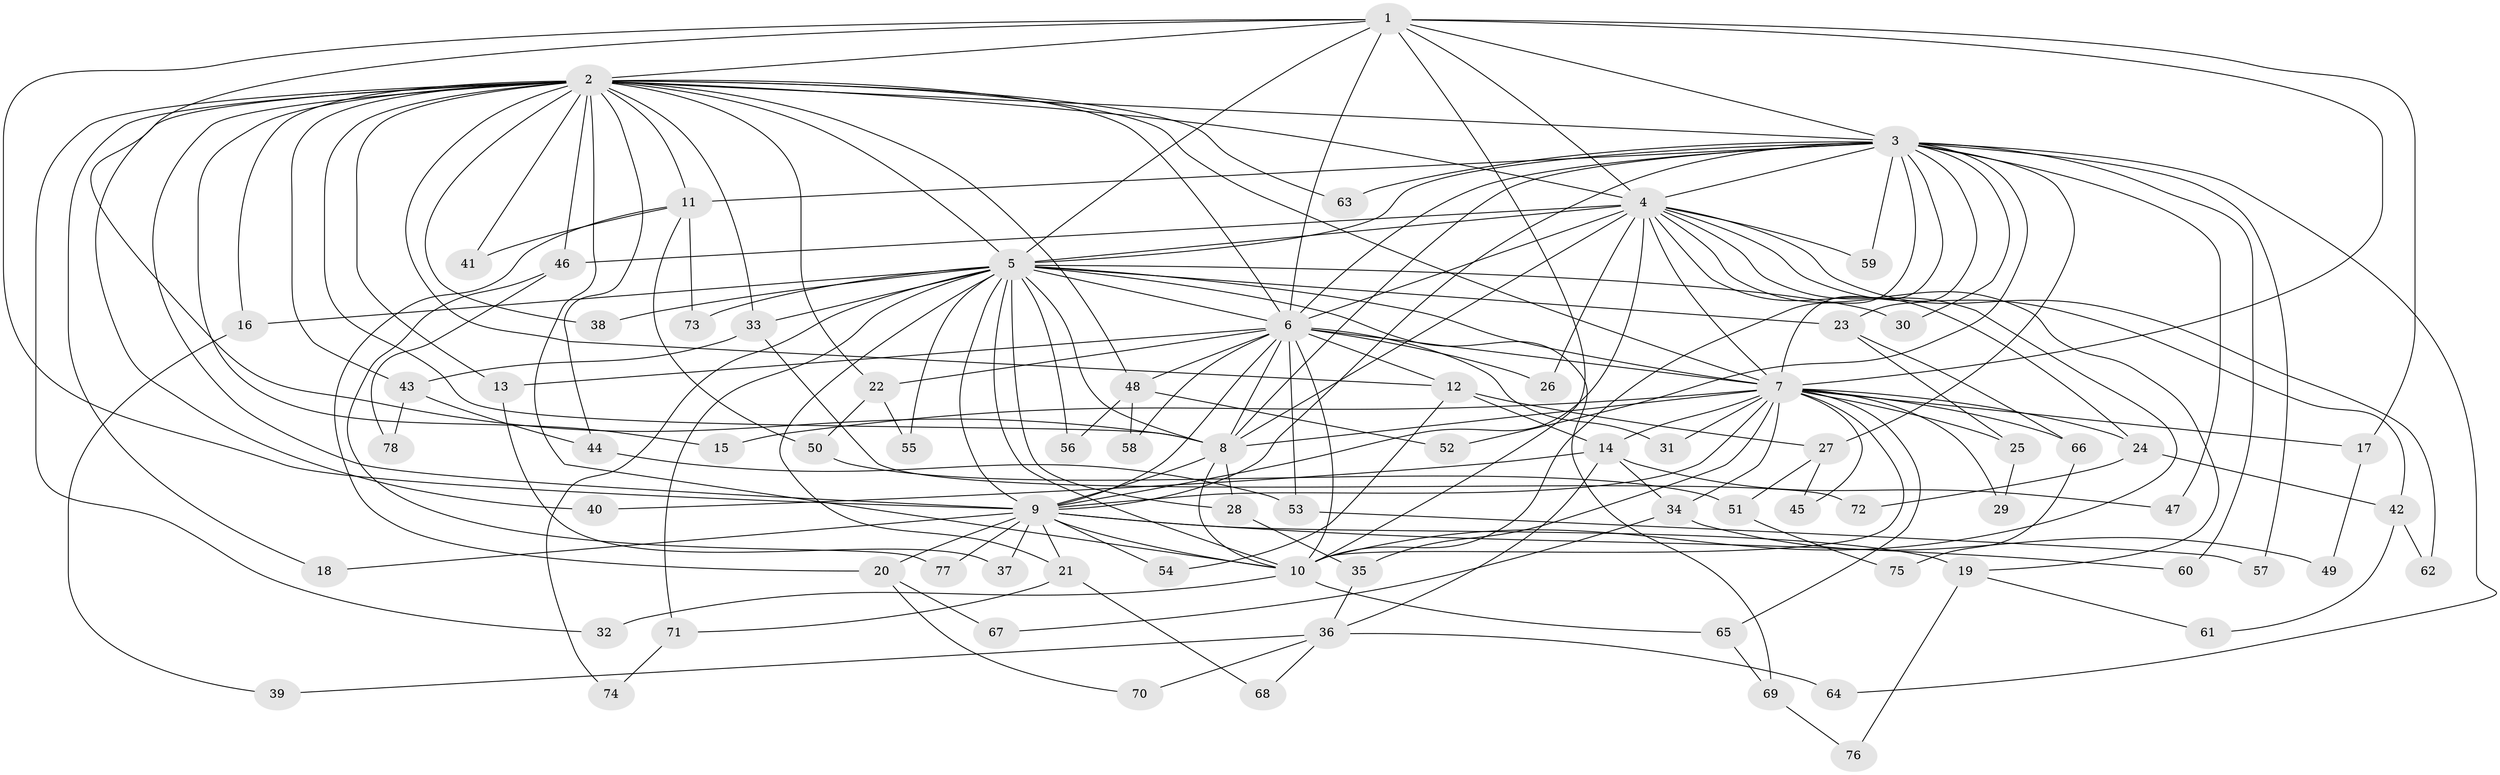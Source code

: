 // coarse degree distribution, {10: 0.07407407407407407, 24: 0.018518518518518517, 19: 0.037037037037037035, 13: 0.018518518518518517, 22: 0.018518518518518517, 15: 0.018518518518518517, 17: 0.018518518518518517, 6: 0.018518518518518517, 5: 0.018518518518518517, 3: 0.1111111111111111, 2: 0.3888888888888889, 4: 0.25925925925925924}
// Generated by graph-tools (version 1.1) at 2025/41/03/06/25 10:41:33]
// undirected, 78 vertices, 181 edges
graph export_dot {
graph [start="1"]
  node [color=gray90,style=filled];
  1;
  2;
  3;
  4;
  5;
  6;
  7;
  8;
  9;
  10;
  11;
  12;
  13;
  14;
  15;
  16;
  17;
  18;
  19;
  20;
  21;
  22;
  23;
  24;
  25;
  26;
  27;
  28;
  29;
  30;
  31;
  32;
  33;
  34;
  35;
  36;
  37;
  38;
  39;
  40;
  41;
  42;
  43;
  44;
  45;
  46;
  47;
  48;
  49;
  50;
  51;
  52;
  53;
  54;
  55;
  56;
  57;
  58;
  59;
  60;
  61;
  62;
  63;
  64;
  65;
  66;
  67;
  68;
  69;
  70;
  71;
  72;
  73;
  74;
  75;
  76;
  77;
  78;
  1 -- 2;
  1 -- 3;
  1 -- 4;
  1 -- 5;
  1 -- 6;
  1 -- 7;
  1 -- 8;
  1 -- 9;
  1 -- 10;
  1 -- 17;
  2 -- 3;
  2 -- 4;
  2 -- 5;
  2 -- 6;
  2 -- 7;
  2 -- 8;
  2 -- 9;
  2 -- 10;
  2 -- 11;
  2 -- 12;
  2 -- 13;
  2 -- 15;
  2 -- 16;
  2 -- 18;
  2 -- 22;
  2 -- 32;
  2 -- 33;
  2 -- 38;
  2 -- 40;
  2 -- 41;
  2 -- 43;
  2 -- 44;
  2 -- 46;
  2 -- 48;
  2 -- 63;
  3 -- 4;
  3 -- 5;
  3 -- 6;
  3 -- 7;
  3 -- 8;
  3 -- 9;
  3 -- 10;
  3 -- 11;
  3 -- 23;
  3 -- 27;
  3 -- 30;
  3 -- 47;
  3 -- 52;
  3 -- 57;
  3 -- 59;
  3 -- 60;
  3 -- 63;
  3 -- 64;
  4 -- 5;
  4 -- 6;
  4 -- 7;
  4 -- 8;
  4 -- 9;
  4 -- 10;
  4 -- 19;
  4 -- 24;
  4 -- 26;
  4 -- 42;
  4 -- 46;
  4 -- 59;
  4 -- 62;
  5 -- 6;
  5 -- 7;
  5 -- 8;
  5 -- 9;
  5 -- 10;
  5 -- 16;
  5 -- 21;
  5 -- 23;
  5 -- 28;
  5 -- 30;
  5 -- 33;
  5 -- 38;
  5 -- 55;
  5 -- 56;
  5 -- 69;
  5 -- 71;
  5 -- 73;
  5 -- 74;
  6 -- 7;
  6 -- 8;
  6 -- 9;
  6 -- 10;
  6 -- 12;
  6 -- 13;
  6 -- 22;
  6 -- 26;
  6 -- 31;
  6 -- 48;
  6 -- 53;
  6 -- 58;
  7 -- 8;
  7 -- 9;
  7 -- 10;
  7 -- 14;
  7 -- 15;
  7 -- 17;
  7 -- 24;
  7 -- 25;
  7 -- 29;
  7 -- 31;
  7 -- 34;
  7 -- 35;
  7 -- 45;
  7 -- 65;
  7 -- 66;
  8 -- 9;
  8 -- 10;
  8 -- 28;
  9 -- 10;
  9 -- 18;
  9 -- 19;
  9 -- 20;
  9 -- 21;
  9 -- 37;
  9 -- 54;
  9 -- 60;
  9 -- 77;
  10 -- 32;
  10 -- 65;
  11 -- 20;
  11 -- 41;
  11 -- 50;
  11 -- 73;
  12 -- 14;
  12 -- 27;
  12 -- 54;
  13 -- 37;
  14 -- 34;
  14 -- 36;
  14 -- 40;
  14 -- 47;
  16 -- 39;
  17 -- 49;
  19 -- 61;
  19 -- 76;
  20 -- 67;
  20 -- 70;
  21 -- 68;
  21 -- 71;
  22 -- 50;
  22 -- 55;
  23 -- 25;
  23 -- 66;
  24 -- 42;
  24 -- 72;
  25 -- 29;
  27 -- 45;
  27 -- 51;
  28 -- 35;
  33 -- 43;
  33 -- 72;
  34 -- 49;
  34 -- 67;
  35 -- 36;
  36 -- 39;
  36 -- 64;
  36 -- 68;
  36 -- 70;
  42 -- 61;
  42 -- 62;
  43 -- 44;
  43 -- 78;
  44 -- 53;
  46 -- 77;
  46 -- 78;
  48 -- 52;
  48 -- 56;
  48 -- 58;
  50 -- 51;
  51 -- 75;
  53 -- 57;
  65 -- 69;
  66 -- 75;
  69 -- 76;
  71 -- 74;
}
